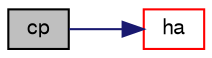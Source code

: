 digraph "cp"
{
  bgcolor="transparent";
  edge [fontname="FreeSans",fontsize="10",labelfontname="FreeSans",labelfontsize="10"];
  node [fontname="FreeSans",fontsize="10",shape=record];
  rankdir="LR";
  Node146 [label="cp",height=0.2,width=0.4,color="black", fillcolor="grey75", style="filled", fontcolor="black"];
  Node146 -> Node147 [color="midnightblue",fontsize="10",style="solid",fontname="FreeSans"];
  Node147 [label="ha",height=0.2,width=0.4,color="red",URL="$a30366.html#a94fe7b61e38a21bcb5f8787a013210bf",tooltip="Absolute Enthalpy [J/kmol]. "];
}
